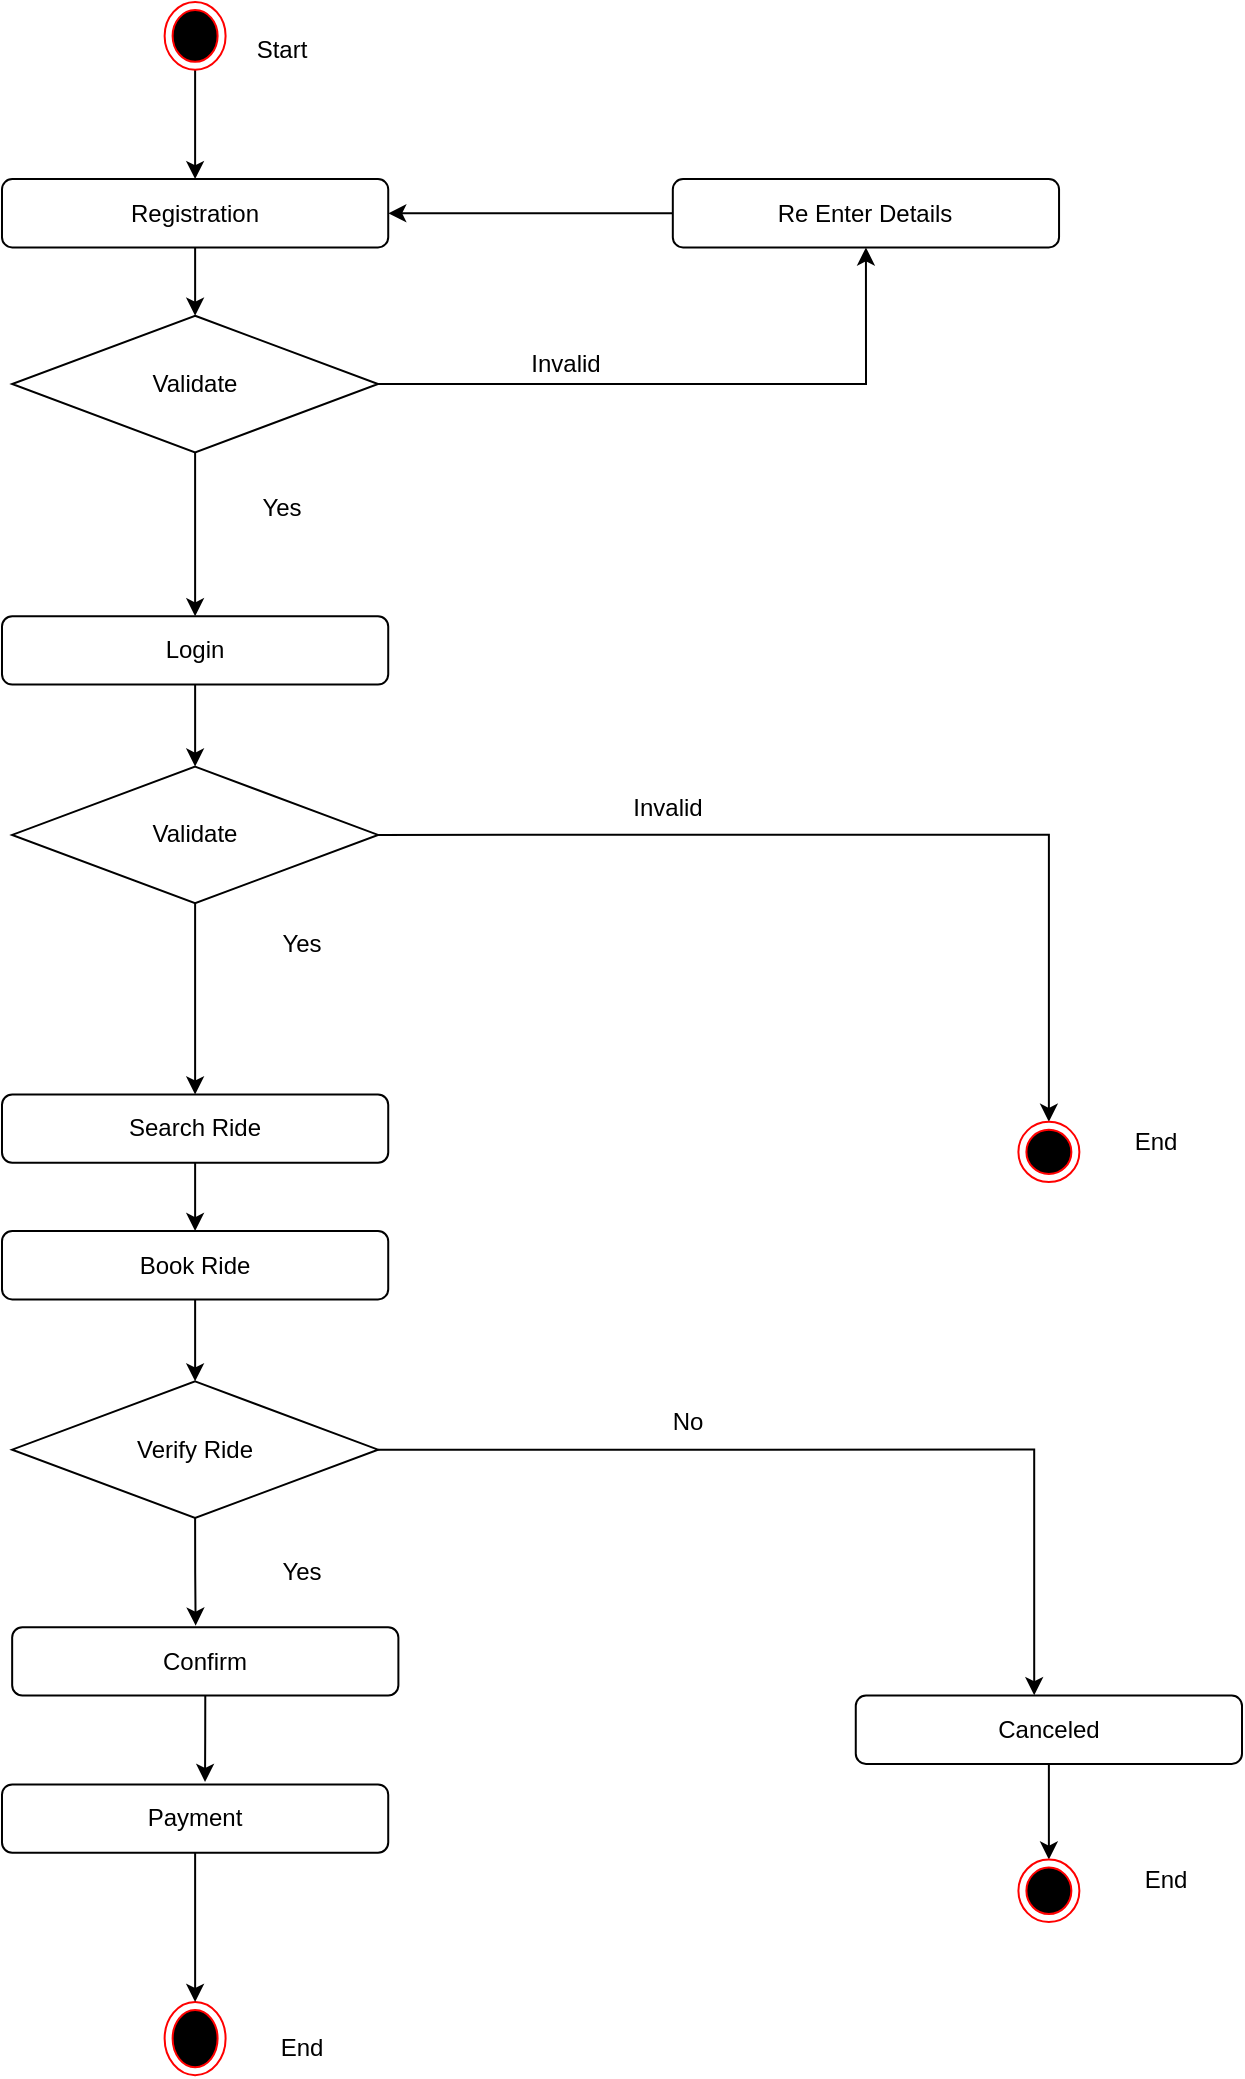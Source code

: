 <mxfile version="24.7.8">
  <diagram name="Page-1" id="r8vcpAiL0mwjQ9U17mmM">
    <mxGraphModel dx="1750" dy="1035" grid="1" gridSize="10" guides="1" tooltips="1" connect="1" arrows="1" fold="1" page="1" pageScale="1" pageWidth="850" pageHeight="1100" math="0" shadow="0">
      <root>
        <mxCell id="0" />
        <mxCell id="1" parent="0" />
        <mxCell id="cbBREKOHVhZyVJ9AljdL-18" style="edgeStyle=orthogonalEdgeStyle;rounded=0;orthogonalLoop=1;jettySize=auto;html=1;exitX=0.5;exitY=1;exitDx=0;exitDy=0;entryX=0.5;entryY=0;entryDx=0;entryDy=0;" parent="1" source="cbBREKOHVhZyVJ9AljdL-1" target="cbBREKOHVhZyVJ9AljdL-2" edge="1">
          <mxGeometry relative="1" as="geometry" />
        </mxCell>
        <mxCell id="cbBREKOHVhZyVJ9AljdL-1" value="" style="ellipse;html=1;shape=endState;fillColor=#000000;strokeColor=#ff0000;" parent="1" vertex="1">
          <mxGeometry x="181.31" y="50" width="30.49" height="33.91" as="geometry" />
        </mxCell>
        <mxCell id="cbBREKOHVhZyVJ9AljdL-19" style="edgeStyle=orthogonalEdgeStyle;rounded=0;orthogonalLoop=1;jettySize=auto;html=1;exitX=0.5;exitY=1;exitDx=0;exitDy=0;entryX=0.5;entryY=0;entryDx=0;entryDy=0;" parent="1" source="cbBREKOHVhZyVJ9AljdL-2" target="cbBREKOHVhZyVJ9AljdL-16" edge="1">
          <mxGeometry relative="1" as="geometry" />
        </mxCell>
        <mxCell id="cbBREKOHVhZyVJ9AljdL-2" value="Registration" style="rounded=1;whiteSpace=wrap;html=1;" parent="1" vertex="1">
          <mxGeometry x="100" y="138.556" width="193.115" height="34.155" as="geometry" />
        </mxCell>
        <mxCell id="cbBREKOHVhZyVJ9AljdL-25" style="edgeStyle=orthogonalEdgeStyle;rounded=0;orthogonalLoop=1;jettySize=auto;html=1;exitX=1;exitY=0.5;exitDx=0;exitDy=0;entryX=0.5;entryY=1;entryDx=0;entryDy=0;" parent="1" source="cbBREKOHVhZyVJ9AljdL-16" target="cbBREKOHVhZyVJ9AljdL-23" edge="1">
          <mxGeometry relative="1" as="geometry" />
        </mxCell>
        <mxCell id="cbBREKOHVhZyVJ9AljdL-28" style="edgeStyle=orthogonalEdgeStyle;rounded=0;orthogonalLoop=1;jettySize=auto;html=1;exitX=0.5;exitY=1;exitDx=0;exitDy=0;entryX=0.5;entryY=0;entryDx=0;entryDy=0;" parent="1" source="cbBREKOHVhZyVJ9AljdL-16" target="cbBREKOHVhZyVJ9AljdL-26" edge="1">
          <mxGeometry relative="1" as="geometry" />
        </mxCell>
        <mxCell id="cbBREKOHVhZyVJ9AljdL-16" value="Validate" style="rhombus;whiteSpace=wrap;html=1;" parent="1" vertex="1">
          <mxGeometry x="105.082" y="206.866" width="182.951" height="68.31" as="geometry" />
        </mxCell>
        <mxCell id="UsYnPqKXmD-sXTnixvMT-16" style="edgeStyle=orthogonalEdgeStyle;rounded=0;orthogonalLoop=1;jettySize=auto;html=1;exitX=0.5;exitY=1;exitDx=0;exitDy=0;entryX=0.5;entryY=0;entryDx=0;entryDy=0;" parent="1" source="cbBREKOHVhZyVJ9AljdL-21" target="UsYnPqKXmD-sXTnixvMT-15" edge="1">
          <mxGeometry relative="1" as="geometry" />
        </mxCell>
        <mxCell id="cbBREKOHVhZyVJ9AljdL-21" value="Canceled" style="rounded=1;whiteSpace=wrap;html=1;" parent="1" vertex="1">
          <mxGeometry x="526.885" y="896.796" width="193.115" height="34.155" as="geometry" />
        </mxCell>
        <mxCell id="cbBREKOHVhZyVJ9AljdL-24" style="edgeStyle=orthogonalEdgeStyle;rounded=0;orthogonalLoop=1;jettySize=auto;html=1;exitX=0;exitY=0.5;exitDx=0;exitDy=0;entryX=1;entryY=0.5;entryDx=0;entryDy=0;" parent="1" source="cbBREKOHVhZyVJ9AljdL-23" target="cbBREKOHVhZyVJ9AljdL-2" edge="1">
          <mxGeometry relative="1" as="geometry" />
        </mxCell>
        <mxCell id="cbBREKOHVhZyVJ9AljdL-23" value="Re Enter Details" style="rounded=1;whiteSpace=wrap;html=1;" parent="1" vertex="1">
          <mxGeometry x="435.41" y="138.556" width="193.115" height="34.155" as="geometry" />
        </mxCell>
        <mxCell id="cbBREKOHVhZyVJ9AljdL-29" style="edgeStyle=orthogonalEdgeStyle;rounded=0;orthogonalLoop=1;jettySize=auto;html=1;exitX=0.5;exitY=1;exitDx=0;exitDy=0;entryX=0.5;entryY=0;entryDx=0;entryDy=0;" parent="1" source="cbBREKOHVhZyVJ9AljdL-26" target="cbBREKOHVhZyVJ9AljdL-27" edge="1">
          <mxGeometry relative="1" as="geometry" />
        </mxCell>
        <mxCell id="cbBREKOHVhZyVJ9AljdL-26" value="Login" style="rounded=1;whiteSpace=wrap;html=1;" parent="1" vertex="1">
          <mxGeometry x="100" y="357.148" width="193.115" height="34.155" as="geometry" />
        </mxCell>
        <mxCell id="cbBREKOHVhZyVJ9AljdL-31" style="edgeStyle=orthogonalEdgeStyle;rounded=0;orthogonalLoop=1;jettySize=auto;html=1;exitX=1;exitY=0.5;exitDx=0;exitDy=0;" parent="1" source="cbBREKOHVhZyVJ9AljdL-27" target="cbBREKOHVhZyVJ9AljdL-30" edge="1">
          <mxGeometry relative="1" as="geometry" />
        </mxCell>
        <mxCell id="cbBREKOHVhZyVJ9AljdL-35" style="edgeStyle=orthogonalEdgeStyle;rounded=0;orthogonalLoop=1;jettySize=auto;html=1;exitX=0.5;exitY=1;exitDx=0;exitDy=0;entryX=0.5;entryY=0;entryDx=0;entryDy=0;" parent="1" source="cbBREKOHVhZyVJ9AljdL-27" target="cbBREKOHVhZyVJ9AljdL-33" edge="1">
          <mxGeometry relative="1" as="geometry" />
        </mxCell>
        <mxCell id="cbBREKOHVhZyVJ9AljdL-27" value="Validate" style="rhombus;whiteSpace=wrap;html=1;" parent="1" vertex="1">
          <mxGeometry x="105.082" y="432.289" width="182.951" height="68.31" as="geometry" />
        </mxCell>
        <mxCell id="cbBREKOHVhZyVJ9AljdL-30" value="" style="ellipse;html=1;shape=endState;fillColor=#000000;strokeColor=#ff0000;" parent="1" vertex="1">
          <mxGeometry x="608.2" y="609.89" width="30.49" height="30.11" as="geometry" />
        </mxCell>
        <mxCell id="UsYnPqKXmD-sXTnixvMT-6" style="edgeStyle=orthogonalEdgeStyle;rounded=0;orthogonalLoop=1;jettySize=auto;html=1;exitX=1;exitY=0.5;exitDx=0;exitDy=0;entryX=0.462;entryY=-0.005;entryDx=0;entryDy=0;entryPerimeter=0;" parent="1" source="cbBREKOHVhZyVJ9AljdL-32" target="cbBREKOHVhZyVJ9AljdL-21" edge="1">
          <mxGeometry relative="1" as="geometry">
            <mxPoint x="628.525" y="896.796" as="targetPoint" />
          </mxGeometry>
        </mxCell>
        <mxCell id="UsYnPqKXmD-sXTnixvMT-11" style="edgeStyle=orthogonalEdgeStyle;rounded=0;orthogonalLoop=1;jettySize=auto;html=1;exitX=0.5;exitY=1;exitDx=0;exitDy=0;entryX=0.475;entryY=-0.024;entryDx=0;entryDy=0;entryPerimeter=0;" parent="1" source="cbBREKOHVhZyVJ9AljdL-32" target="avgO5MxqW_evEYVZ5n6H-1" edge="1">
          <mxGeometry relative="1" as="geometry">
            <mxPoint x="197" y="880" as="targetPoint" />
          </mxGeometry>
        </mxCell>
        <mxCell id="cbBREKOHVhZyVJ9AljdL-32" value="Verify Ride" style="rhombus;whiteSpace=wrap;html=1;" parent="1" vertex="1">
          <mxGeometry x="105.082" y="739.683" width="182.951" height="68.31" as="geometry" />
        </mxCell>
        <mxCell id="cbBREKOHVhZyVJ9AljdL-36" style="edgeStyle=orthogonalEdgeStyle;rounded=0;orthogonalLoop=1;jettySize=auto;html=1;exitX=0.5;exitY=1;exitDx=0;exitDy=0;entryX=0.5;entryY=0;entryDx=0;entryDy=0;" parent="1" source="cbBREKOHVhZyVJ9AljdL-33" target="cbBREKOHVhZyVJ9AljdL-34" edge="1">
          <mxGeometry relative="1" as="geometry" />
        </mxCell>
        <mxCell id="cbBREKOHVhZyVJ9AljdL-33" value="Search Ride" style="rounded=1;whiteSpace=wrap;html=1;" parent="1" vertex="1">
          <mxGeometry x="100" y="596.232" width="193.115" height="34.155" as="geometry" />
        </mxCell>
        <mxCell id="cbBREKOHVhZyVJ9AljdL-37" style="edgeStyle=orthogonalEdgeStyle;rounded=0;orthogonalLoop=1;jettySize=auto;html=1;exitX=0.5;exitY=1;exitDx=0;exitDy=0;entryX=0.5;entryY=0;entryDx=0;entryDy=0;" parent="1" source="cbBREKOHVhZyVJ9AljdL-34" target="cbBREKOHVhZyVJ9AljdL-32" edge="1">
          <mxGeometry relative="1" as="geometry" />
        </mxCell>
        <mxCell id="cbBREKOHVhZyVJ9AljdL-34" value="Book Ride" style="rounded=1;whiteSpace=wrap;html=1;" parent="1" vertex="1">
          <mxGeometry x="100" y="664.542" width="193.115" height="34.155" as="geometry" />
        </mxCell>
        <mxCell id="UsYnPqKXmD-sXTnixvMT-1" value="Start" style="text;html=1;align=center;verticalAlign=middle;whiteSpace=wrap;rounded=0;" parent="1" vertex="1">
          <mxGeometry x="201.639" y="60" width="76.23" height="27.324" as="geometry" />
        </mxCell>
        <mxCell id="UsYnPqKXmD-sXTnixvMT-2" value="Invalid" style="text;html=1;align=center;verticalAlign=middle;whiteSpace=wrap;rounded=0;" parent="1" vertex="1">
          <mxGeometry x="343.934" y="220.528" width="76.23" height="20.493" as="geometry" />
        </mxCell>
        <mxCell id="UsYnPqKXmD-sXTnixvMT-3" value="Invalid" style="text;html=1;align=center;verticalAlign=middle;whiteSpace=wrap;rounded=0;" parent="1" vertex="1">
          <mxGeometry x="394.754" y="439.12" width="76.23" height="27.324" as="geometry" />
        </mxCell>
        <mxCell id="UsYnPqKXmD-sXTnixvMT-4" value="End" style="text;html=1;align=center;verticalAlign=middle;whiteSpace=wrap;rounded=0;" parent="1" vertex="1">
          <mxGeometry x="638.689" y="606.479" width="76.23" height="27.324" as="geometry" />
        </mxCell>
        <mxCell id="UsYnPqKXmD-sXTnixvMT-5" value="" style="ellipse;html=1;shape=endState;fillColor=#000000;strokeColor=#ff0000;" parent="1" vertex="1">
          <mxGeometry x="181.31" y="1050" width="30.49" height="36.59" as="geometry" />
        </mxCell>
        <mxCell id="UsYnPqKXmD-sXTnixvMT-8" value="No" style="text;html=1;align=center;verticalAlign=middle;whiteSpace=wrap;rounded=0;" parent="1" vertex="1">
          <mxGeometry x="404.918" y="746.514" width="76.23" height="27.324" as="geometry" />
        </mxCell>
        <mxCell id="UsYnPqKXmD-sXTnixvMT-13" style="edgeStyle=orthogonalEdgeStyle;rounded=0;orthogonalLoop=1;jettySize=auto;html=1;exitX=0.5;exitY=1;exitDx=0;exitDy=0;entryX=0.5;entryY=0;entryDx=0;entryDy=0;" parent="1" source="UsYnPqKXmD-sXTnixvMT-10" target="UsYnPqKXmD-sXTnixvMT-5" edge="1">
          <mxGeometry relative="1" as="geometry" />
        </mxCell>
        <mxCell id="UsYnPqKXmD-sXTnixvMT-10" value="Payment" style="rounded=1;whiteSpace=wrap;html=1;" parent="1" vertex="1">
          <mxGeometry x="100" y="941.197" width="193.115" height="34.155" as="geometry" />
        </mxCell>
        <mxCell id="UsYnPqKXmD-sXTnixvMT-12" value="Yes" style="text;html=1;align=center;verticalAlign=middle;whiteSpace=wrap;rounded=0;" parent="1" vertex="1">
          <mxGeometry x="211.803" y="821.655" width="76.23" height="27.324" as="geometry" />
        </mxCell>
        <mxCell id="UsYnPqKXmD-sXTnixvMT-15" value="" style="ellipse;html=1;shape=endState;fillColor=#000000;strokeColor=#ff0000;" parent="1" vertex="1">
          <mxGeometry x="608.2" y="978.77" width="30.49" height="31.23" as="geometry" />
        </mxCell>
        <mxCell id="UsYnPqKXmD-sXTnixvMT-17" value="End" style="text;html=1;align=center;verticalAlign=middle;whiteSpace=wrap;rounded=0;" parent="1" vertex="1">
          <mxGeometry x="230.98" y="1059.27" width="37.87" height="27.32" as="geometry" />
        </mxCell>
        <mxCell id="UsYnPqKXmD-sXTnixvMT-18" value="End" style="text;html=1;align=center;verticalAlign=middle;whiteSpace=wrap;rounded=0;" parent="1" vertex="1">
          <mxGeometry x="643.77" y="975.352" width="76.23" height="27.324" as="geometry" />
        </mxCell>
        <mxCell id="UsYnPqKXmD-sXTnixvMT-19" value="Yes" style="text;html=1;align=center;verticalAlign=middle;whiteSpace=wrap;rounded=0;" parent="1" vertex="1">
          <mxGeometry x="211.803" y="507.43" width="76.23" height="27.324" as="geometry" />
        </mxCell>
        <mxCell id="UsYnPqKXmD-sXTnixvMT-20" value="Yes" style="text;html=1;align=center;verticalAlign=middle;whiteSpace=wrap;rounded=0;" parent="1" vertex="1">
          <mxGeometry x="201.639" y="288.838" width="76.23" height="27.324" as="geometry" />
        </mxCell>
        <mxCell id="avgO5MxqW_evEYVZ5n6H-3" style="edgeStyle=orthogonalEdgeStyle;rounded=0;orthogonalLoop=1;jettySize=auto;html=1;exitX=0.5;exitY=1;exitDx=0;exitDy=0;" edge="1" parent="1" source="avgO5MxqW_evEYVZ5n6H-1">
          <mxGeometry relative="1" as="geometry">
            <mxPoint x="201.517" y="940" as="targetPoint" />
          </mxGeometry>
        </mxCell>
        <mxCell id="avgO5MxqW_evEYVZ5n6H-1" value="Confirm" style="rounded=1;whiteSpace=wrap;html=1;" vertex="1" parent="1">
          <mxGeometry x="105.08" y="862.637" width="193.115" height="34.155" as="geometry" />
        </mxCell>
      </root>
    </mxGraphModel>
  </diagram>
</mxfile>
